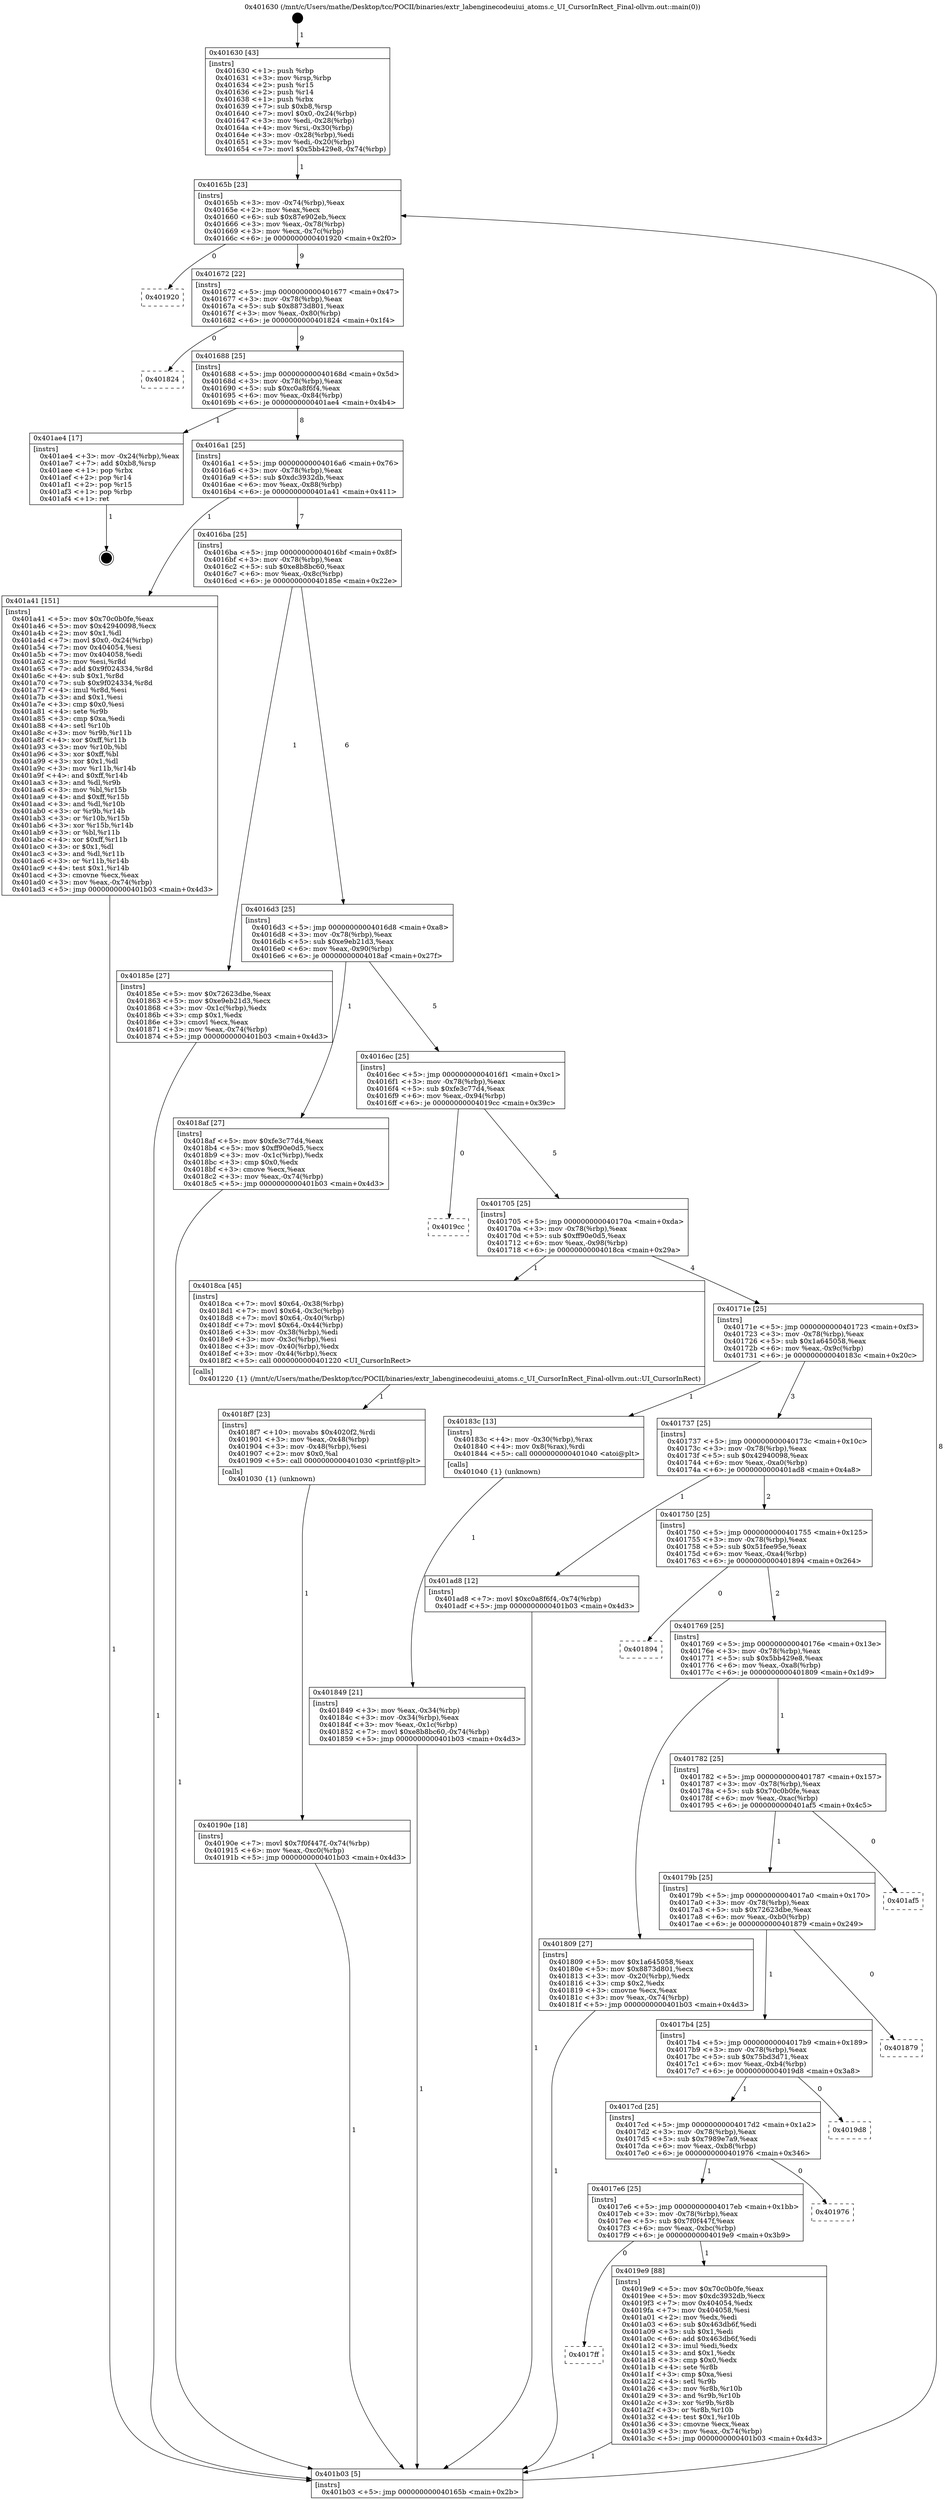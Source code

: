 digraph "0x401630" {
  label = "0x401630 (/mnt/c/Users/mathe/Desktop/tcc/POCII/binaries/extr_labenginecodeuiui_atoms.c_UI_CursorInRect_Final-ollvm.out::main(0))"
  labelloc = "t"
  node[shape=record]

  Entry [label="",width=0.3,height=0.3,shape=circle,fillcolor=black,style=filled]
  "0x40165b" [label="{
     0x40165b [23]\l
     | [instrs]\l
     &nbsp;&nbsp;0x40165b \<+3\>: mov -0x74(%rbp),%eax\l
     &nbsp;&nbsp;0x40165e \<+2\>: mov %eax,%ecx\l
     &nbsp;&nbsp;0x401660 \<+6\>: sub $0x87e902eb,%ecx\l
     &nbsp;&nbsp;0x401666 \<+3\>: mov %eax,-0x78(%rbp)\l
     &nbsp;&nbsp;0x401669 \<+3\>: mov %ecx,-0x7c(%rbp)\l
     &nbsp;&nbsp;0x40166c \<+6\>: je 0000000000401920 \<main+0x2f0\>\l
  }"]
  "0x401920" [label="{
     0x401920\l
  }", style=dashed]
  "0x401672" [label="{
     0x401672 [22]\l
     | [instrs]\l
     &nbsp;&nbsp;0x401672 \<+5\>: jmp 0000000000401677 \<main+0x47\>\l
     &nbsp;&nbsp;0x401677 \<+3\>: mov -0x78(%rbp),%eax\l
     &nbsp;&nbsp;0x40167a \<+5\>: sub $0x8873d801,%eax\l
     &nbsp;&nbsp;0x40167f \<+3\>: mov %eax,-0x80(%rbp)\l
     &nbsp;&nbsp;0x401682 \<+6\>: je 0000000000401824 \<main+0x1f4\>\l
  }"]
  Exit [label="",width=0.3,height=0.3,shape=circle,fillcolor=black,style=filled,peripheries=2]
  "0x401824" [label="{
     0x401824\l
  }", style=dashed]
  "0x401688" [label="{
     0x401688 [25]\l
     | [instrs]\l
     &nbsp;&nbsp;0x401688 \<+5\>: jmp 000000000040168d \<main+0x5d\>\l
     &nbsp;&nbsp;0x40168d \<+3\>: mov -0x78(%rbp),%eax\l
     &nbsp;&nbsp;0x401690 \<+5\>: sub $0xc0a8f6f4,%eax\l
     &nbsp;&nbsp;0x401695 \<+6\>: mov %eax,-0x84(%rbp)\l
     &nbsp;&nbsp;0x40169b \<+6\>: je 0000000000401ae4 \<main+0x4b4\>\l
  }"]
  "0x4017ff" [label="{
     0x4017ff\l
  }", style=dashed]
  "0x401ae4" [label="{
     0x401ae4 [17]\l
     | [instrs]\l
     &nbsp;&nbsp;0x401ae4 \<+3\>: mov -0x24(%rbp),%eax\l
     &nbsp;&nbsp;0x401ae7 \<+7\>: add $0xb8,%rsp\l
     &nbsp;&nbsp;0x401aee \<+1\>: pop %rbx\l
     &nbsp;&nbsp;0x401aef \<+2\>: pop %r14\l
     &nbsp;&nbsp;0x401af1 \<+2\>: pop %r15\l
     &nbsp;&nbsp;0x401af3 \<+1\>: pop %rbp\l
     &nbsp;&nbsp;0x401af4 \<+1\>: ret\l
  }"]
  "0x4016a1" [label="{
     0x4016a1 [25]\l
     | [instrs]\l
     &nbsp;&nbsp;0x4016a1 \<+5\>: jmp 00000000004016a6 \<main+0x76\>\l
     &nbsp;&nbsp;0x4016a6 \<+3\>: mov -0x78(%rbp),%eax\l
     &nbsp;&nbsp;0x4016a9 \<+5\>: sub $0xdc3932db,%eax\l
     &nbsp;&nbsp;0x4016ae \<+6\>: mov %eax,-0x88(%rbp)\l
     &nbsp;&nbsp;0x4016b4 \<+6\>: je 0000000000401a41 \<main+0x411\>\l
  }"]
  "0x4019e9" [label="{
     0x4019e9 [88]\l
     | [instrs]\l
     &nbsp;&nbsp;0x4019e9 \<+5\>: mov $0x70c0b0fe,%eax\l
     &nbsp;&nbsp;0x4019ee \<+5\>: mov $0xdc3932db,%ecx\l
     &nbsp;&nbsp;0x4019f3 \<+7\>: mov 0x404054,%edx\l
     &nbsp;&nbsp;0x4019fa \<+7\>: mov 0x404058,%esi\l
     &nbsp;&nbsp;0x401a01 \<+2\>: mov %edx,%edi\l
     &nbsp;&nbsp;0x401a03 \<+6\>: sub $0x463db6f,%edi\l
     &nbsp;&nbsp;0x401a09 \<+3\>: sub $0x1,%edi\l
     &nbsp;&nbsp;0x401a0c \<+6\>: add $0x463db6f,%edi\l
     &nbsp;&nbsp;0x401a12 \<+3\>: imul %edi,%edx\l
     &nbsp;&nbsp;0x401a15 \<+3\>: and $0x1,%edx\l
     &nbsp;&nbsp;0x401a18 \<+3\>: cmp $0x0,%edx\l
     &nbsp;&nbsp;0x401a1b \<+4\>: sete %r8b\l
     &nbsp;&nbsp;0x401a1f \<+3\>: cmp $0xa,%esi\l
     &nbsp;&nbsp;0x401a22 \<+4\>: setl %r9b\l
     &nbsp;&nbsp;0x401a26 \<+3\>: mov %r8b,%r10b\l
     &nbsp;&nbsp;0x401a29 \<+3\>: and %r9b,%r10b\l
     &nbsp;&nbsp;0x401a2c \<+3\>: xor %r9b,%r8b\l
     &nbsp;&nbsp;0x401a2f \<+3\>: or %r8b,%r10b\l
     &nbsp;&nbsp;0x401a32 \<+4\>: test $0x1,%r10b\l
     &nbsp;&nbsp;0x401a36 \<+3\>: cmovne %ecx,%eax\l
     &nbsp;&nbsp;0x401a39 \<+3\>: mov %eax,-0x74(%rbp)\l
     &nbsp;&nbsp;0x401a3c \<+5\>: jmp 0000000000401b03 \<main+0x4d3\>\l
  }"]
  "0x401a41" [label="{
     0x401a41 [151]\l
     | [instrs]\l
     &nbsp;&nbsp;0x401a41 \<+5\>: mov $0x70c0b0fe,%eax\l
     &nbsp;&nbsp;0x401a46 \<+5\>: mov $0x42940098,%ecx\l
     &nbsp;&nbsp;0x401a4b \<+2\>: mov $0x1,%dl\l
     &nbsp;&nbsp;0x401a4d \<+7\>: movl $0x0,-0x24(%rbp)\l
     &nbsp;&nbsp;0x401a54 \<+7\>: mov 0x404054,%esi\l
     &nbsp;&nbsp;0x401a5b \<+7\>: mov 0x404058,%edi\l
     &nbsp;&nbsp;0x401a62 \<+3\>: mov %esi,%r8d\l
     &nbsp;&nbsp;0x401a65 \<+7\>: add $0x9f024334,%r8d\l
     &nbsp;&nbsp;0x401a6c \<+4\>: sub $0x1,%r8d\l
     &nbsp;&nbsp;0x401a70 \<+7\>: sub $0x9f024334,%r8d\l
     &nbsp;&nbsp;0x401a77 \<+4\>: imul %r8d,%esi\l
     &nbsp;&nbsp;0x401a7b \<+3\>: and $0x1,%esi\l
     &nbsp;&nbsp;0x401a7e \<+3\>: cmp $0x0,%esi\l
     &nbsp;&nbsp;0x401a81 \<+4\>: sete %r9b\l
     &nbsp;&nbsp;0x401a85 \<+3\>: cmp $0xa,%edi\l
     &nbsp;&nbsp;0x401a88 \<+4\>: setl %r10b\l
     &nbsp;&nbsp;0x401a8c \<+3\>: mov %r9b,%r11b\l
     &nbsp;&nbsp;0x401a8f \<+4\>: xor $0xff,%r11b\l
     &nbsp;&nbsp;0x401a93 \<+3\>: mov %r10b,%bl\l
     &nbsp;&nbsp;0x401a96 \<+3\>: xor $0xff,%bl\l
     &nbsp;&nbsp;0x401a99 \<+3\>: xor $0x1,%dl\l
     &nbsp;&nbsp;0x401a9c \<+3\>: mov %r11b,%r14b\l
     &nbsp;&nbsp;0x401a9f \<+4\>: and $0xff,%r14b\l
     &nbsp;&nbsp;0x401aa3 \<+3\>: and %dl,%r9b\l
     &nbsp;&nbsp;0x401aa6 \<+3\>: mov %bl,%r15b\l
     &nbsp;&nbsp;0x401aa9 \<+4\>: and $0xff,%r15b\l
     &nbsp;&nbsp;0x401aad \<+3\>: and %dl,%r10b\l
     &nbsp;&nbsp;0x401ab0 \<+3\>: or %r9b,%r14b\l
     &nbsp;&nbsp;0x401ab3 \<+3\>: or %r10b,%r15b\l
     &nbsp;&nbsp;0x401ab6 \<+3\>: xor %r15b,%r14b\l
     &nbsp;&nbsp;0x401ab9 \<+3\>: or %bl,%r11b\l
     &nbsp;&nbsp;0x401abc \<+4\>: xor $0xff,%r11b\l
     &nbsp;&nbsp;0x401ac0 \<+3\>: or $0x1,%dl\l
     &nbsp;&nbsp;0x401ac3 \<+3\>: and %dl,%r11b\l
     &nbsp;&nbsp;0x401ac6 \<+3\>: or %r11b,%r14b\l
     &nbsp;&nbsp;0x401ac9 \<+4\>: test $0x1,%r14b\l
     &nbsp;&nbsp;0x401acd \<+3\>: cmovne %ecx,%eax\l
     &nbsp;&nbsp;0x401ad0 \<+3\>: mov %eax,-0x74(%rbp)\l
     &nbsp;&nbsp;0x401ad3 \<+5\>: jmp 0000000000401b03 \<main+0x4d3\>\l
  }"]
  "0x4016ba" [label="{
     0x4016ba [25]\l
     | [instrs]\l
     &nbsp;&nbsp;0x4016ba \<+5\>: jmp 00000000004016bf \<main+0x8f\>\l
     &nbsp;&nbsp;0x4016bf \<+3\>: mov -0x78(%rbp),%eax\l
     &nbsp;&nbsp;0x4016c2 \<+5\>: sub $0xe8b8bc60,%eax\l
     &nbsp;&nbsp;0x4016c7 \<+6\>: mov %eax,-0x8c(%rbp)\l
     &nbsp;&nbsp;0x4016cd \<+6\>: je 000000000040185e \<main+0x22e\>\l
  }"]
  "0x4017e6" [label="{
     0x4017e6 [25]\l
     | [instrs]\l
     &nbsp;&nbsp;0x4017e6 \<+5\>: jmp 00000000004017eb \<main+0x1bb\>\l
     &nbsp;&nbsp;0x4017eb \<+3\>: mov -0x78(%rbp),%eax\l
     &nbsp;&nbsp;0x4017ee \<+5\>: sub $0x7f0f447f,%eax\l
     &nbsp;&nbsp;0x4017f3 \<+6\>: mov %eax,-0xbc(%rbp)\l
     &nbsp;&nbsp;0x4017f9 \<+6\>: je 00000000004019e9 \<main+0x3b9\>\l
  }"]
  "0x40185e" [label="{
     0x40185e [27]\l
     | [instrs]\l
     &nbsp;&nbsp;0x40185e \<+5\>: mov $0x72623dbe,%eax\l
     &nbsp;&nbsp;0x401863 \<+5\>: mov $0xe9eb21d3,%ecx\l
     &nbsp;&nbsp;0x401868 \<+3\>: mov -0x1c(%rbp),%edx\l
     &nbsp;&nbsp;0x40186b \<+3\>: cmp $0x1,%edx\l
     &nbsp;&nbsp;0x40186e \<+3\>: cmovl %ecx,%eax\l
     &nbsp;&nbsp;0x401871 \<+3\>: mov %eax,-0x74(%rbp)\l
     &nbsp;&nbsp;0x401874 \<+5\>: jmp 0000000000401b03 \<main+0x4d3\>\l
  }"]
  "0x4016d3" [label="{
     0x4016d3 [25]\l
     | [instrs]\l
     &nbsp;&nbsp;0x4016d3 \<+5\>: jmp 00000000004016d8 \<main+0xa8\>\l
     &nbsp;&nbsp;0x4016d8 \<+3\>: mov -0x78(%rbp),%eax\l
     &nbsp;&nbsp;0x4016db \<+5\>: sub $0xe9eb21d3,%eax\l
     &nbsp;&nbsp;0x4016e0 \<+6\>: mov %eax,-0x90(%rbp)\l
     &nbsp;&nbsp;0x4016e6 \<+6\>: je 00000000004018af \<main+0x27f\>\l
  }"]
  "0x401976" [label="{
     0x401976\l
  }", style=dashed]
  "0x4018af" [label="{
     0x4018af [27]\l
     | [instrs]\l
     &nbsp;&nbsp;0x4018af \<+5\>: mov $0xfe3c77d4,%eax\l
     &nbsp;&nbsp;0x4018b4 \<+5\>: mov $0xff90e0d5,%ecx\l
     &nbsp;&nbsp;0x4018b9 \<+3\>: mov -0x1c(%rbp),%edx\l
     &nbsp;&nbsp;0x4018bc \<+3\>: cmp $0x0,%edx\l
     &nbsp;&nbsp;0x4018bf \<+3\>: cmove %ecx,%eax\l
     &nbsp;&nbsp;0x4018c2 \<+3\>: mov %eax,-0x74(%rbp)\l
     &nbsp;&nbsp;0x4018c5 \<+5\>: jmp 0000000000401b03 \<main+0x4d3\>\l
  }"]
  "0x4016ec" [label="{
     0x4016ec [25]\l
     | [instrs]\l
     &nbsp;&nbsp;0x4016ec \<+5\>: jmp 00000000004016f1 \<main+0xc1\>\l
     &nbsp;&nbsp;0x4016f1 \<+3\>: mov -0x78(%rbp),%eax\l
     &nbsp;&nbsp;0x4016f4 \<+5\>: sub $0xfe3c77d4,%eax\l
     &nbsp;&nbsp;0x4016f9 \<+6\>: mov %eax,-0x94(%rbp)\l
     &nbsp;&nbsp;0x4016ff \<+6\>: je 00000000004019cc \<main+0x39c\>\l
  }"]
  "0x4017cd" [label="{
     0x4017cd [25]\l
     | [instrs]\l
     &nbsp;&nbsp;0x4017cd \<+5\>: jmp 00000000004017d2 \<main+0x1a2\>\l
     &nbsp;&nbsp;0x4017d2 \<+3\>: mov -0x78(%rbp),%eax\l
     &nbsp;&nbsp;0x4017d5 \<+5\>: sub $0x7989e7a9,%eax\l
     &nbsp;&nbsp;0x4017da \<+6\>: mov %eax,-0xb8(%rbp)\l
     &nbsp;&nbsp;0x4017e0 \<+6\>: je 0000000000401976 \<main+0x346\>\l
  }"]
  "0x4019cc" [label="{
     0x4019cc\l
  }", style=dashed]
  "0x401705" [label="{
     0x401705 [25]\l
     | [instrs]\l
     &nbsp;&nbsp;0x401705 \<+5\>: jmp 000000000040170a \<main+0xda\>\l
     &nbsp;&nbsp;0x40170a \<+3\>: mov -0x78(%rbp),%eax\l
     &nbsp;&nbsp;0x40170d \<+5\>: sub $0xff90e0d5,%eax\l
     &nbsp;&nbsp;0x401712 \<+6\>: mov %eax,-0x98(%rbp)\l
     &nbsp;&nbsp;0x401718 \<+6\>: je 00000000004018ca \<main+0x29a\>\l
  }"]
  "0x4019d8" [label="{
     0x4019d8\l
  }", style=dashed]
  "0x4018ca" [label="{
     0x4018ca [45]\l
     | [instrs]\l
     &nbsp;&nbsp;0x4018ca \<+7\>: movl $0x64,-0x38(%rbp)\l
     &nbsp;&nbsp;0x4018d1 \<+7\>: movl $0x64,-0x3c(%rbp)\l
     &nbsp;&nbsp;0x4018d8 \<+7\>: movl $0x64,-0x40(%rbp)\l
     &nbsp;&nbsp;0x4018df \<+7\>: movl $0x64,-0x44(%rbp)\l
     &nbsp;&nbsp;0x4018e6 \<+3\>: mov -0x38(%rbp),%edi\l
     &nbsp;&nbsp;0x4018e9 \<+3\>: mov -0x3c(%rbp),%esi\l
     &nbsp;&nbsp;0x4018ec \<+3\>: mov -0x40(%rbp),%edx\l
     &nbsp;&nbsp;0x4018ef \<+3\>: mov -0x44(%rbp),%ecx\l
     &nbsp;&nbsp;0x4018f2 \<+5\>: call 0000000000401220 \<UI_CursorInRect\>\l
     | [calls]\l
     &nbsp;&nbsp;0x401220 \{1\} (/mnt/c/Users/mathe/Desktop/tcc/POCII/binaries/extr_labenginecodeuiui_atoms.c_UI_CursorInRect_Final-ollvm.out::UI_CursorInRect)\l
  }"]
  "0x40171e" [label="{
     0x40171e [25]\l
     | [instrs]\l
     &nbsp;&nbsp;0x40171e \<+5\>: jmp 0000000000401723 \<main+0xf3\>\l
     &nbsp;&nbsp;0x401723 \<+3\>: mov -0x78(%rbp),%eax\l
     &nbsp;&nbsp;0x401726 \<+5\>: sub $0x1a645058,%eax\l
     &nbsp;&nbsp;0x40172b \<+6\>: mov %eax,-0x9c(%rbp)\l
     &nbsp;&nbsp;0x401731 \<+6\>: je 000000000040183c \<main+0x20c\>\l
  }"]
  "0x4017b4" [label="{
     0x4017b4 [25]\l
     | [instrs]\l
     &nbsp;&nbsp;0x4017b4 \<+5\>: jmp 00000000004017b9 \<main+0x189\>\l
     &nbsp;&nbsp;0x4017b9 \<+3\>: mov -0x78(%rbp),%eax\l
     &nbsp;&nbsp;0x4017bc \<+5\>: sub $0x75bd3d71,%eax\l
     &nbsp;&nbsp;0x4017c1 \<+6\>: mov %eax,-0xb4(%rbp)\l
     &nbsp;&nbsp;0x4017c7 \<+6\>: je 00000000004019d8 \<main+0x3a8\>\l
  }"]
  "0x40183c" [label="{
     0x40183c [13]\l
     | [instrs]\l
     &nbsp;&nbsp;0x40183c \<+4\>: mov -0x30(%rbp),%rax\l
     &nbsp;&nbsp;0x401840 \<+4\>: mov 0x8(%rax),%rdi\l
     &nbsp;&nbsp;0x401844 \<+5\>: call 0000000000401040 \<atoi@plt\>\l
     | [calls]\l
     &nbsp;&nbsp;0x401040 \{1\} (unknown)\l
  }"]
  "0x401737" [label="{
     0x401737 [25]\l
     | [instrs]\l
     &nbsp;&nbsp;0x401737 \<+5\>: jmp 000000000040173c \<main+0x10c\>\l
     &nbsp;&nbsp;0x40173c \<+3\>: mov -0x78(%rbp),%eax\l
     &nbsp;&nbsp;0x40173f \<+5\>: sub $0x42940098,%eax\l
     &nbsp;&nbsp;0x401744 \<+6\>: mov %eax,-0xa0(%rbp)\l
     &nbsp;&nbsp;0x40174a \<+6\>: je 0000000000401ad8 \<main+0x4a8\>\l
  }"]
  "0x401879" [label="{
     0x401879\l
  }", style=dashed]
  "0x401ad8" [label="{
     0x401ad8 [12]\l
     | [instrs]\l
     &nbsp;&nbsp;0x401ad8 \<+7\>: movl $0xc0a8f6f4,-0x74(%rbp)\l
     &nbsp;&nbsp;0x401adf \<+5\>: jmp 0000000000401b03 \<main+0x4d3\>\l
  }"]
  "0x401750" [label="{
     0x401750 [25]\l
     | [instrs]\l
     &nbsp;&nbsp;0x401750 \<+5\>: jmp 0000000000401755 \<main+0x125\>\l
     &nbsp;&nbsp;0x401755 \<+3\>: mov -0x78(%rbp),%eax\l
     &nbsp;&nbsp;0x401758 \<+5\>: sub $0x51fee95e,%eax\l
     &nbsp;&nbsp;0x40175d \<+6\>: mov %eax,-0xa4(%rbp)\l
     &nbsp;&nbsp;0x401763 \<+6\>: je 0000000000401894 \<main+0x264\>\l
  }"]
  "0x40179b" [label="{
     0x40179b [25]\l
     | [instrs]\l
     &nbsp;&nbsp;0x40179b \<+5\>: jmp 00000000004017a0 \<main+0x170\>\l
     &nbsp;&nbsp;0x4017a0 \<+3\>: mov -0x78(%rbp),%eax\l
     &nbsp;&nbsp;0x4017a3 \<+5\>: sub $0x72623dbe,%eax\l
     &nbsp;&nbsp;0x4017a8 \<+6\>: mov %eax,-0xb0(%rbp)\l
     &nbsp;&nbsp;0x4017ae \<+6\>: je 0000000000401879 \<main+0x249\>\l
  }"]
  "0x401894" [label="{
     0x401894\l
  }", style=dashed]
  "0x401769" [label="{
     0x401769 [25]\l
     | [instrs]\l
     &nbsp;&nbsp;0x401769 \<+5\>: jmp 000000000040176e \<main+0x13e\>\l
     &nbsp;&nbsp;0x40176e \<+3\>: mov -0x78(%rbp),%eax\l
     &nbsp;&nbsp;0x401771 \<+5\>: sub $0x5bb429e8,%eax\l
     &nbsp;&nbsp;0x401776 \<+6\>: mov %eax,-0xa8(%rbp)\l
     &nbsp;&nbsp;0x40177c \<+6\>: je 0000000000401809 \<main+0x1d9\>\l
  }"]
  "0x401af5" [label="{
     0x401af5\l
  }", style=dashed]
  "0x401809" [label="{
     0x401809 [27]\l
     | [instrs]\l
     &nbsp;&nbsp;0x401809 \<+5\>: mov $0x1a645058,%eax\l
     &nbsp;&nbsp;0x40180e \<+5\>: mov $0x8873d801,%ecx\l
     &nbsp;&nbsp;0x401813 \<+3\>: mov -0x20(%rbp),%edx\l
     &nbsp;&nbsp;0x401816 \<+3\>: cmp $0x2,%edx\l
     &nbsp;&nbsp;0x401819 \<+3\>: cmovne %ecx,%eax\l
     &nbsp;&nbsp;0x40181c \<+3\>: mov %eax,-0x74(%rbp)\l
     &nbsp;&nbsp;0x40181f \<+5\>: jmp 0000000000401b03 \<main+0x4d3\>\l
  }"]
  "0x401782" [label="{
     0x401782 [25]\l
     | [instrs]\l
     &nbsp;&nbsp;0x401782 \<+5\>: jmp 0000000000401787 \<main+0x157\>\l
     &nbsp;&nbsp;0x401787 \<+3\>: mov -0x78(%rbp),%eax\l
     &nbsp;&nbsp;0x40178a \<+5\>: sub $0x70c0b0fe,%eax\l
     &nbsp;&nbsp;0x40178f \<+6\>: mov %eax,-0xac(%rbp)\l
     &nbsp;&nbsp;0x401795 \<+6\>: je 0000000000401af5 \<main+0x4c5\>\l
  }"]
  "0x401b03" [label="{
     0x401b03 [5]\l
     | [instrs]\l
     &nbsp;&nbsp;0x401b03 \<+5\>: jmp 000000000040165b \<main+0x2b\>\l
  }"]
  "0x401630" [label="{
     0x401630 [43]\l
     | [instrs]\l
     &nbsp;&nbsp;0x401630 \<+1\>: push %rbp\l
     &nbsp;&nbsp;0x401631 \<+3\>: mov %rsp,%rbp\l
     &nbsp;&nbsp;0x401634 \<+2\>: push %r15\l
     &nbsp;&nbsp;0x401636 \<+2\>: push %r14\l
     &nbsp;&nbsp;0x401638 \<+1\>: push %rbx\l
     &nbsp;&nbsp;0x401639 \<+7\>: sub $0xb8,%rsp\l
     &nbsp;&nbsp;0x401640 \<+7\>: movl $0x0,-0x24(%rbp)\l
     &nbsp;&nbsp;0x401647 \<+3\>: mov %edi,-0x28(%rbp)\l
     &nbsp;&nbsp;0x40164a \<+4\>: mov %rsi,-0x30(%rbp)\l
     &nbsp;&nbsp;0x40164e \<+3\>: mov -0x28(%rbp),%edi\l
     &nbsp;&nbsp;0x401651 \<+3\>: mov %edi,-0x20(%rbp)\l
     &nbsp;&nbsp;0x401654 \<+7\>: movl $0x5bb429e8,-0x74(%rbp)\l
  }"]
  "0x401849" [label="{
     0x401849 [21]\l
     | [instrs]\l
     &nbsp;&nbsp;0x401849 \<+3\>: mov %eax,-0x34(%rbp)\l
     &nbsp;&nbsp;0x40184c \<+3\>: mov -0x34(%rbp),%eax\l
     &nbsp;&nbsp;0x40184f \<+3\>: mov %eax,-0x1c(%rbp)\l
     &nbsp;&nbsp;0x401852 \<+7\>: movl $0xe8b8bc60,-0x74(%rbp)\l
     &nbsp;&nbsp;0x401859 \<+5\>: jmp 0000000000401b03 \<main+0x4d3\>\l
  }"]
  "0x4018f7" [label="{
     0x4018f7 [23]\l
     | [instrs]\l
     &nbsp;&nbsp;0x4018f7 \<+10\>: movabs $0x4020f2,%rdi\l
     &nbsp;&nbsp;0x401901 \<+3\>: mov %eax,-0x48(%rbp)\l
     &nbsp;&nbsp;0x401904 \<+3\>: mov -0x48(%rbp),%esi\l
     &nbsp;&nbsp;0x401907 \<+2\>: mov $0x0,%al\l
     &nbsp;&nbsp;0x401909 \<+5\>: call 0000000000401030 \<printf@plt\>\l
     | [calls]\l
     &nbsp;&nbsp;0x401030 \{1\} (unknown)\l
  }"]
  "0x40190e" [label="{
     0x40190e [18]\l
     | [instrs]\l
     &nbsp;&nbsp;0x40190e \<+7\>: movl $0x7f0f447f,-0x74(%rbp)\l
     &nbsp;&nbsp;0x401915 \<+6\>: mov %eax,-0xc0(%rbp)\l
     &nbsp;&nbsp;0x40191b \<+5\>: jmp 0000000000401b03 \<main+0x4d3\>\l
  }"]
  Entry -> "0x401630" [label=" 1"]
  "0x40165b" -> "0x401920" [label=" 0"]
  "0x40165b" -> "0x401672" [label=" 9"]
  "0x401ae4" -> Exit [label=" 1"]
  "0x401672" -> "0x401824" [label=" 0"]
  "0x401672" -> "0x401688" [label=" 9"]
  "0x401ad8" -> "0x401b03" [label=" 1"]
  "0x401688" -> "0x401ae4" [label=" 1"]
  "0x401688" -> "0x4016a1" [label=" 8"]
  "0x401a41" -> "0x401b03" [label=" 1"]
  "0x4016a1" -> "0x401a41" [label=" 1"]
  "0x4016a1" -> "0x4016ba" [label=" 7"]
  "0x4019e9" -> "0x401b03" [label=" 1"]
  "0x4016ba" -> "0x40185e" [label=" 1"]
  "0x4016ba" -> "0x4016d3" [label=" 6"]
  "0x4017e6" -> "0x4019e9" [label=" 1"]
  "0x4016d3" -> "0x4018af" [label=" 1"]
  "0x4016d3" -> "0x4016ec" [label=" 5"]
  "0x4017e6" -> "0x4017ff" [label=" 0"]
  "0x4016ec" -> "0x4019cc" [label=" 0"]
  "0x4016ec" -> "0x401705" [label=" 5"]
  "0x4017cd" -> "0x401976" [label=" 0"]
  "0x401705" -> "0x4018ca" [label=" 1"]
  "0x401705" -> "0x40171e" [label=" 4"]
  "0x4017cd" -> "0x4017e6" [label=" 1"]
  "0x40171e" -> "0x40183c" [label=" 1"]
  "0x40171e" -> "0x401737" [label=" 3"]
  "0x4017b4" -> "0x4019d8" [label=" 0"]
  "0x401737" -> "0x401ad8" [label=" 1"]
  "0x401737" -> "0x401750" [label=" 2"]
  "0x4017b4" -> "0x4017cd" [label=" 1"]
  "0x401750" -> "0x401894" [label=" 0"]
  "0x401750" -> "0x401769" [label=" 2"]
  "0x40179b" -> "0x401879" [label=" 0"]
  "0x401769" -> "0x401809" [label=" 1"]
  "0x401769" -> "0x401782" [label=" 1"]
  "0x401809" -> "0x401b03" [label=" 1"]
  "0x401630" -> "0x40165b" [label=" 1"]
  "0x401b03" -> "0x40165b" [label=" 8"]
  "0x40183c" -> "0x401849" [label=" 1"]
  "0x401849" -> "0x401b03" [label=" 1"]
  "0x40185e" -> "0x401b03" [label=" 1"]
  "0x4018af" -> "0x401b03" [label=" 1"]
  "0x4018ca" -> "0x4018f7" [label=" 1"]
  "0x4018f7" -> "0x40190e" [label=" 1"]
  "0x40190e" -> "0x401b03" [label=" 1"]
  "0x40179b" -> "0x4017b4" [label=" 1"]
  "0x401782" -> "0x401af5" [label=" 0"]
  "0x401782" -> "0x40179b" [label=" 1"]
}
